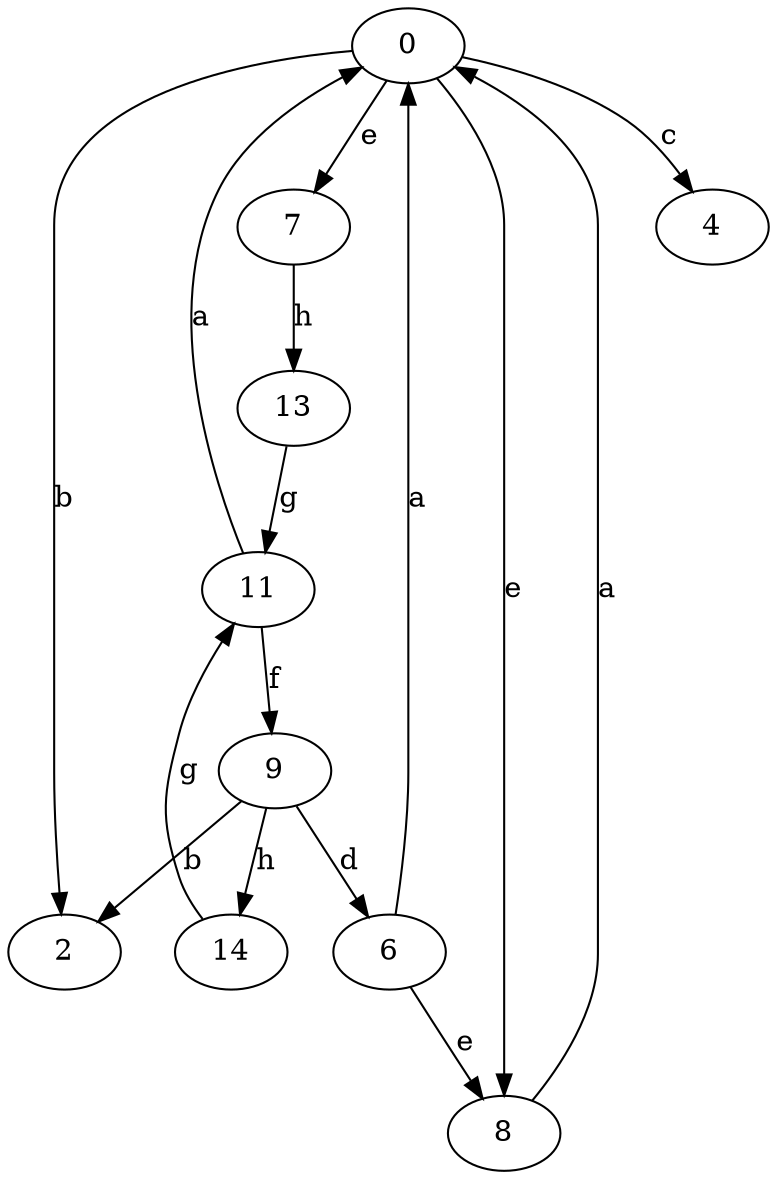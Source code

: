 strict digraph  {
0;
2;
4;
6;
7;
8;
9;
11;
13;
14;
0 -> 2  [label=b];
0 -> 4  [label=c];
0 -> 7  [label=e];
0 -> 8  [label=e];
6 -> 0  [label=a];
6 -> 8  [label=e];
7 -> 13  [label=h];
8 -> 0  [label=a];
9 -> 2  [label=b];
9 -> 6  [label=d];
9 -> 14  [label=h];
11 -> 0  [label=a];
11 -> 9  [label=f];
13 -> 11  [label=g];
14 -> 11  [label=g];
}

